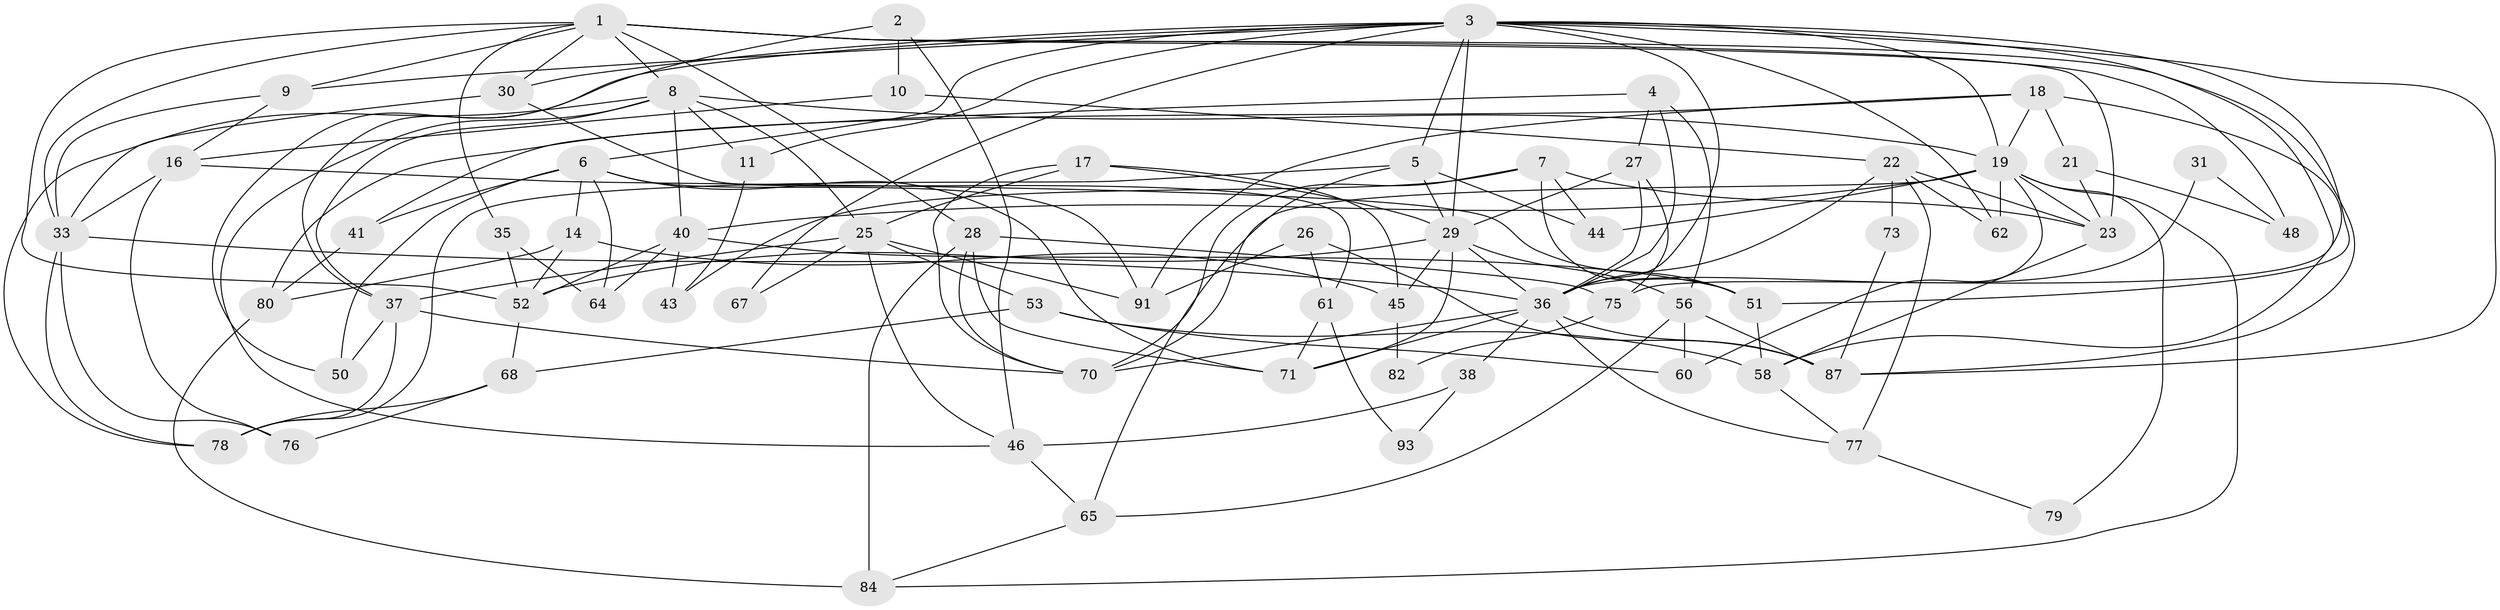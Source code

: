 // original degree distribution, {6: 0.1276595744680851, 3: 0.2553191489361702, 8: 0.010638297872340425, 4: 0.3191489361702128, 5: 0.1595744680851064, 2: 0.11702127659574468, 7: 0.010638297872340425}
// Generated by graph-tools (version 1.1) at 2025/18/03/04/25 18:18:38]
// undirected, 65 vertices, 153 edges
graph export_dot {
graph [start="1"]
  node [color=gray90,style=filled];
  1 [super="+32"];
  2;
  3 [super="+89+15"];
  4;
  5 [super="+24"];
  6 [super="+13+12"];
  7;
  8 [super="+85"];
  9;
  10;
  11;
  14;
  16 [super="+72"];
  17 [super="+47"];
  18 [super="+20"];
  19 [super="+92+81"];
  21;
  22 [super="+34"];
  23;
  25 [super="+49+74"];
  26;
  27;
  28 [super="+55"];
  29 [super="+42"];
  30;
  31;
  33 [super="+59"];
  35;
  36 [super="+63+39"];
  37 [super="+54+86"];
  38;
  40;
  41 [super="+83"];
  43;
  44;
  45;
  46 [super="+57"];
  48;
  50;
  51 [super="+90"];
  52;
  53 [super="+66"];
  56;
  58;
  60;
  61;
  62;
  64;
  65;
  67;
  68;
  70;
  71;
  73;
  75;
  76;
  77;
  78;
  79;
  80;
  82;
  84;
  87 [super="+88"];
  91;
  93;
  1 -- 9;
  1 -- 23;
  1 -- 28;
  1 -- 30;
  1 -- 33;
  1 -- 48;
  1 -- 35;
  1 -- 52;
  1 -- 87;
  1 -- 8;
  2 -- 10;
  2 -- 37;
  2 -- 46;
  3 -- 29;
  3 -- 6;
  3 -- 11;
  3 -- 30;
  3 -- 87;
  3 -- 50;
  3 -- 36;
  3 -- 9;
  3 -- 62;
  3 -- 51;
  3 -- 67;
  3 -- 19 [weight=2];
  3 -- 75;
  3 -- 5;
  4 -- 56;
  4 -- 27;
  4 -- 41;
  4 -- 36;
  5 -- 29;
  5 -- 44;
  5 -- 65;
  5 -- 78;
  6 -- 64;
  6 -- 50;
  6 -- 14;
  6 -- 91;
  6 -- 71;
  6 -- 41 [weight=2];
  7 -- 70;
  7 -- 43;
  7 -- 23;
  7 -- 44;
  7 -- 51;
  8 -- 40;
  8 -- 19;
  8 -- 25;
  8 -- 37;
  8 -- 78;
  8 -- 11;
  8 -- 46;
  9 -- 16;
  9 -- 33;
  10 -- 22;
  10 -- 16;
  11 -- 43;
  14 -- 80;
  14 -- 45;
  14 -- 52;
  16 -- 76;
  16 -- 51 [weight=2];
  16 -- 33;
  17 -- 45;
  17 -- 29;
  17 -- 25;
  17 -- 70;
  18 -- 80;
  18 -- 21;
  18 -- 91;
  18 -- 19;
  18 -- 58;
  19 -- 23;
  19 -- 40;
  19 -- 70;
  19 -- 62;
  19 -- 84;
  19 -- 44;
  19 -- 60;
  19 -- 79;
  21 -- 23;
  21 -- 48;
  22 -- 77;
  22 -- 73;
  22 -- 62;
  22 -- 23;
  22 -- 36;
  23 -- 58;
  25 -- 46;
  25 -- 91;
  25 -- 67;
  25 -- 37;
  25 -- 53;
  26 -- 91;
  26 -- 61;
  26 -- 87;
  27 -- 75;
  27 -- 36;
  27 -- 29;
  28 -- 75;
  28 -- 70;
  28 -- 84 [weight=2];
  28 -- 71;
  29 -- 71;
  29 -- 56 [weight=2];
  29 -- 45;
  29 -- 36;
  29 -- 52;
  30 -- 33;
  30 -- 61;
  31 -- 48;
  31 -- 36;
  33 -- 76;
  33 -- 78;
  33 -- 36;
  35 -- 52;
  35 -- 64;
  36 -- 71;
  36 -- 38;
  36 -- 70;
  36 -- 77;
  36 -- 87;
  37 -- 78;
  37 -- 50;
  37 -- 70;
  38 -- 46 [weight=2];
  38 -- 93;
  40 -- 43;
  40 -- 52;
  40 -- 64;
  40 -- 51;
  41 -- 80;
  45 -- 82;
  46 -- 65;
  51 -- 58;
  52 -- 68;
  53 -- 60;
  53 -- 58;
  53 -- 68;
  56 -- 65;
  56 -- 60;
  56 -- 87;
  58 -- 77;
  61 -- 71;
  61 -- 93;
  65 -- 84;
  68 -- 76;
  68 -- 78;
  73 -- 87;
  75 -- 82;
  77 -- 79;
  80 -- 84;
}
